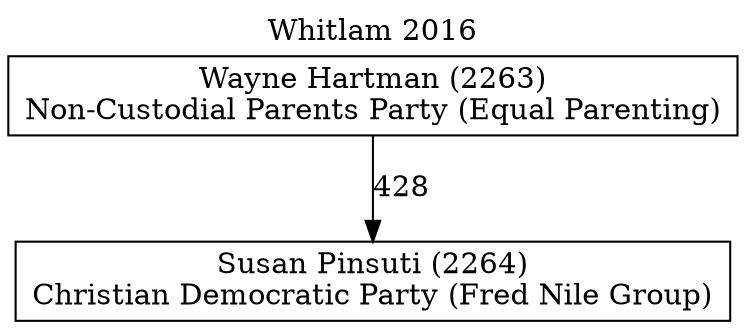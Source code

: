 // House preference flow
digraph "Susan Pinsuti (2264)_Whitlam_2016" {
	graph [label="Whitlam 2016" labelloc=t mclimit=10]
	node [shape=box]
	"Susan Pinsuti (2264)" [label="Susan Pinsuti (2264)
Christian Democratic Party (Fred Nile Group)"]
	"Wayne Hartman (2263)" [label="Wayne Hartman (2263)
Non-Custodial Parents Party (Equal Parenting)"]
	"Wayne Hartman (2263)" -> "Susan Pinsuti (2264)" [label=428]
}

